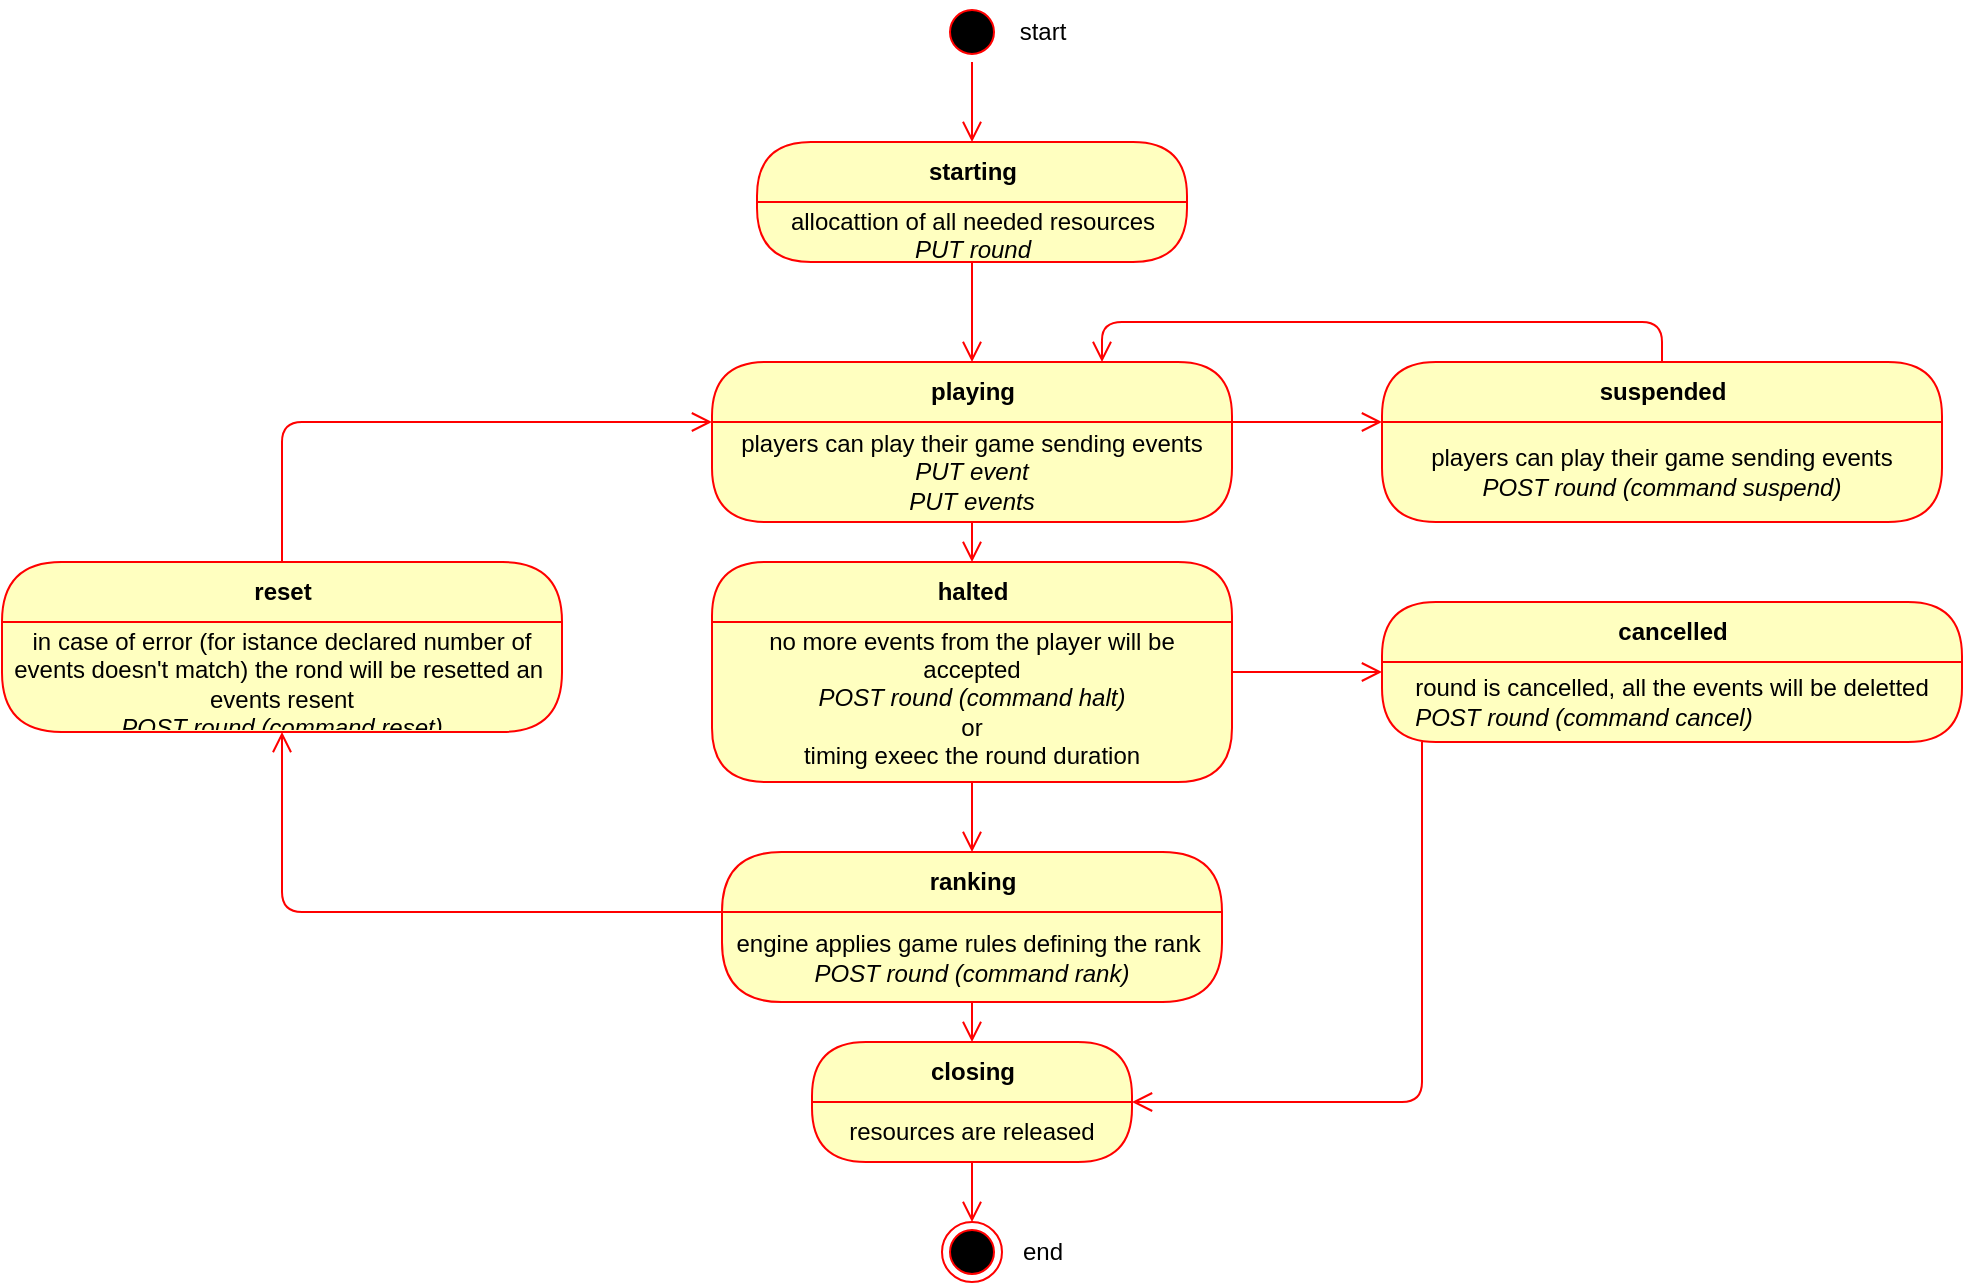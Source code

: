 <mxfile version="13.7.5" type="device"><diagram id="vJ_TFgI8XfZX8rp0Sn7a" name="Page-1"><mxGraphModel dx="1343" dy="579" grid="1" gridSize="10" guides="1" tooltips="1" connect="1" arrows="1" fold="1" page="1" pageScale="1" pageWidth="827" pageHeight="1169" math="0" shadow="0"><root><mxCell id="0"/><mxCell id="1" parent="0"/><mxCell id="LhEYuCG34ZNg1paFjWt6-2" value="starting" style="text;html=1;align=center;verticalAlign=middle;resizable=0;points=[];autosize=1;" vertex="1" parent="1"><mxGeometry x="300" y="170" width="50" height="20" as="geometry"/></mxCell><mxCell id="LhEYuCG34ZNg1paFjWt6-3" value="" style="ellipse;html=1;shape=startState;fillColor=#000000;strokeColor=#ff0000;direction=south;" vertex="1" parent="1"><mxGeometry x="260" y="100" width="30" height="30" as="geometry"/></mxCell><mxCell id="LhEYuCG34ZNg1paFjWt6-4" value="" style="edgeStyle=orthogonalEdgeStyle;html=1;verticalAlign=bottom;endArrow=open;endSize=8;strokeColor=#ff0000;" edge="1" source="LhEYuCG34ZNg1paFjWt6-3" parent="1" target="LhEYuCG34ZNg1paFjWt6-40"><mxGeometry relative="1" as="geometry"><mxPoint x="275" y="290" as="targetPoint"/></mxGeometry></mxCell><mxCell id="LhEYuCG34ZNg1paFjWt6-39" style="edgeStyle=orthogonalEdgeStyle;rounded=1;orthogonalLoop=1;jettySize=auto;html=1;entryX=0.5;entryY=0;entryDx=0;entryDy=0;endArrow=open;endFill=0;endSize=8;strokeColor=#FF0000;" edge="1" parent="1" source="LhEYuCG34ZNg1paFjWt6-25" target="LhEYuCG34ZNg1paFjWt6-27"><mxGeometry relative="1" as="geometry"/></mxCell><mxCell id="LhEYuCG34ZNg1paFjWt6-25" value="ranking" style="swimlane;html=1;fontStyle=1;align=center;verticalAlign=middle;childLayout=stackLayout;horizontal=1;startSize=30;horizontalStack=0;resizeParent=0;resizeLast=1;container=0;fontColor=#000000;collapsible=0;rounded=1;arcSize=33;strokeColor=#ff0000;fillColor=#ffffc0;swimlaneFillColor=#ffffc0;dropTarget=0;" vertex="1" parent="1"><mxGeometry x="150" y="525" width="250" height="75" as="geometry"/></mxCell><mxCell id="LhEYuCG34ZNg1paFjWt6-26" value="&lt;span style=&quot;text-align: left&quot;&gt;engine applies game rules defining the rank&amp;nbsp;&lt;br&gt;&lt;/span&gt;&lt;i style=&quot;text-align: left&quot;&gt;POST round (command rank)&lt;/i&gt;&lt;span style=&quot;text-align: left&quot;&gt;&lt;br&gt;&lt;/span&gt;" style="text;html=1;strokeColor=none;fillColor=none;align=center;verticalAlign=middle;spacingLeft=4;spacingRight=4;whiteSpace=wrap;overflow=hidden;rotatable=0;fontColor=#000000;" vertex="1" parent="LhEYuCG34ZNg1paFjWt6-25"><mxGeometry y="30" width="250" height="45" as="geometry"/></mxCell><mxCell id="LhEYuCG34ZNg1paFjWt6-43" style="edgeStyle=orthogonalEdgeStyle;rounded=1;orthogonalLoop=1;jettySize=auto;html=1;endArrow=open;endFill=0;endSize=8;strokeColor=#FF0000;" edge="1" parent="1" source="LhEYuCG34ZNg1paFjWt6-27" target="LhEYuCG34ZNg1paFjWt6-30"><mxGeometry relative="1" as="geometry"/></mxCell><mxCell id="LhEYuCG34ZNg1paFjWt6-27" value="closing" style="swimlane;html=1;fontStyle=1;align=center;verticalAlign=middle;childLayout=stackLayout;horizontal=1;startSize=30;horizontalStack=0;resizeParent=0;resizeLast=1;container=0;fontColor=#000000;collapsible=0;rounded=1;arcSize=30;strokeColor=#ff0000;fillColor=#ffffc0;swimlaneFillColor=#ffffc0;dropTarget=0;" vertex="1" parent="1"><mxGeometry x="195" y="620" width="160" height="60" as="geometry"/></mxCell><mxCell id="LhEYuCG34ZNg1paFjWt6-28" value="&lt;span style=&quot;text-align: left&quot;&gt;resources are released&lt;/span&gt;" style="text;html=1;strokeColor=none;fillColor=none;align=center;verticalAlign=middle;spacingLeft=4;spacingRight=4;whiteSpace=wrap;overflow=hidden;rotatable=0;fontColor=#000000;" vertex="1" parent="LhEYuCG34ZNg1paFjWt6-27"><mxGeometry y="30" width="160" height="30" as="geometry"/></mxCell><mxCell id="LhEYuCG34ZNg1paFjWt6-30" value="" style="ellipse;html=1;shape=endState;fillColor=#000000;strokeColor=#ff0000;" vertex="1" parent="1"><mxGeometry x="260" y="710" width="30" height="30" as="geometry"/></mxCell><mxCell id="LhEYuCG34ZNg1paFjWt6-31" value="end" style="text;html=1;align=center;verticalAlign=middle;resizable=0;points=[];autosize=1;" vertex="1" parent="1"><mxGeometry x="290" y="715" width="40" height="20" as="geometry"/></mxCell><mxCell id="LhEYuCG34ZNg1paFjWt6-37" style="edgeStyle=orthogonalEdgeStyle;rounded=1;orthogonalLoop=1;jettySize=auto;html=1;entryX=0.5;entryY=0;entryDx=0;entryDy=0;endArrow=open;endFill=0;endSize=8;strokeColor=#FF0000;" edge="1" parent="1" source="LhEYuCG34ZNg1paFjWt6-14" target="LhEYuCG34ZNg1paFjWt6-22"><mxGeometry relative="1" as="geometry"/></mxCell><mxCell id="LhEYuCG34ZNg1paFjWt6-38" style="edgeStyle=orthogonalEdgeStyle;rounded=1;orthogonalLoop=1;jettySize=auto;html=1;endArrow=open;endFill=0;endSize=8;strokeColor=#FF0000;" edge="1" parent="1" source="LhEYuCG34ZNg1paFjWt6-23" target="LhEYuCG34ZNg1paFjWt6-25"><mxGeometry relative="1" as="geometry"/></mxCell><mxCell id="LhEYuCG34ZNg1paFjWt6-42" style="edgeStyle=orthogonalEdgeStyle;rounded=1;orthogonalLoop=1;jettySize=auto;html=1;endArrow=open;endFill=0;endSize=8;strokeColor=#FF0000;" edge="1" parent="1" source="LhEYuCG34ZNg1paFjWt6-41" target="LhEYuCG34ZNg1paFjWt6-13"><mxGeometry relative="1" as="geometry"/></mxCell><mxCell id="LhEYuCG34ZNg1paFjWt6-44" value="start" style="text;html=1;align=center;verticalAlign=middle;resizable=0;points=[];autosize=1;" vertex="1" parent="1"><mxGeometry x="290" y="105" width="40" height="20" as="geometry"/></mxCell><mxCell id="LhEYuCG34ZNg1paFjWt6-50" style="edgeStyle=orthogonalEdgeStyle;rounded=1;orthogonalLoop=1;jettySize=auto;html=1;endArrow=open;endFill=0;endSize=8;strokeColor=#FF0000;" edge="1" parent="1" source="LhEYuCG34ZNg1paFjWt6-22" target="LhEYuCG34ZNg1paFjWt6-33"><mxGeometry relative="1" as="geometry"/></mxCell><mxCell id="LhEYuCG34ZNg1paFjWt6-49" style="edgeStyle=orthogonalEdgeStyle;rounded=1;orthogonalLoop=1;jettySize=auto;html=1;entryX=0;entryY=0;entryDx=0;entryDy=0;endArrow=open;endFill=0;endSize=8;strokeColor=#FF0000;exitX=0.5;exitY=0;exitDx=0;exitDy=0;" edge="1" parent="1" source="LhEYuCG34ZNg1paFjWt6-46" target="LhEYuCG34ZNg1paFjWt6-14"><mxGeometry relative="1" as="geometry"><Array as="points"><mxPoint x="-70" y="310"/></Array></mxGeometry></mxCell><mxCell id="LhEYuCG34ZNg1paFjWt6-48" style="edgeStyle=orthogonalEdgeStyle;rounded=1;orthogonalLoop=1;jettySize=auto;html=1;endArrow=open;endFill=0;endSize=8;strokeColor=#FF0000;exitX=0;exitY=0;exitDx=0;exitDy=0;entryX=0.5;entryY=1;entryDx=0;entryDy=0;" edge="1" parent="1" source="LhEYuCG34ZNg1paFjWt6-26" target="LhEYuCG34ZNg1paFjWt6-47"><mxGeometry relative="1" as="geometry"><mxPoint x="-10" y="466" as="targetPoint"/><Array as="points"><mxPoint x="-70" y="555"/></Array></mxGeometry></mxCell><mxCell id="LhEYuCG34ZNg1paFjWt6-51" style="edgeStyle=orthogonalEdgeStyle;rounded=1;orthogonalLoop=1;jettySize=auto;html=1;entryX=1;entryY=0;entryDx=0;entryDy=0;endArrow=open;endFill=0;endSize=8;strokeColor=#FF0000;" edge="1" parent="1" source="LhEYuCG34ZNg1paFjWt6-34" target="LhEYuCG34ZNg1paFjWt6-28"><mxGeometry relative="1" as="geometry"><Array as="points"><mxPoint x="500" y="650"/></Array></mxGeometry></mxCell><mxCell id="LhEYuCG34ZNg1paFjWt6-56" style="edgeStyle=orthogonalEdgeStyle;rounded=1;orthogonalLoop=1;jettySize=auto;html=1;entryX=0.75;entryY=0;entryDx=0;entryDy=0;endArrow=open;endFill=0;endSize=8;strokeColor=#FF0000;exitX=0.5;exitY=0;exitDx=0;exitDy=0;" edge="1" parent="1" source="LhEYuCG34ZNg1paFjWt6-53" target="LhEYuCG34ZNg1paFjWt6-13"><mxGeometry relative="1" as="geometry"/></mxCell><mxCell id="LhEYuCG34ZNg1paFjWt6-55" style="edgeStyle=orthogonalEdgeStyle;rounded=1;orthogonalLoop=1;jettySize=auto;html=1;entryX=0;entryY=0;entryDx=0;entryDy=0;endArrow=open;endFill=0;endSize=8;strokeColor=#FF0000;exitX=1;exitY=0;exitDx=0;exitDy=0;" edge="1" parent="1" source="LhEYuCG34ZNg1paFjWt6-14" target="LhEYuCG34ZNg1paFjWt6-54"><mxGeometry relative="1" as="geometry"><Array as="points"><mxPoint x="390" y="310"/><mxPoint x="390" y="310"/></Array></mxGeometry></mxCell><mxCell id="LhEYuCG34ZNg1paFjWt6-40" value="starting" style="swimlane;html=1;fontStyle=1;align=center;verticalAlign=middle;childLayout=stackLayout;horizontal=1;startSize=30;horizontalStack=0;resizeParent=0;resizeLast=1;container=0;fontColor=#000000;collapsible=0;rounded=1;arcSize=30;strokeColor=#ff0000;fillColor=#ffffc0;swimlaneFillColor=#ffffc0;dropTarget=0;" vertex="1" parent="1"><mxGeometry x="167.5" y="170" width="215" height="60" as="geometry"/></mxCell><mxCell id="LhEYuCG34ZNg1paFjWt6-41" value="&lt;span style=&quot;text-align: left&quot;&gt;allocattion of all needed resources&lt;br&gt;&lt;i&gt;PUT round&lt;/i&gt;&lt;br&gt;&lt;/span&gt;" style="text;html=1;strokeColor=none;fillColor=none;align=center;verticalAlign=middle;spacingLeft=4;spacingRight=4;whiteSpace=wrap;overflow=hidden;rotatable=0;fontColor=#000000;" vertex="1" parent="LhEYuCG34ZNg1paFjWt6-40"><mxGeometry y="30" width="215" height="30" as="geometry"/></mxCell><mxCell id="LhEYuCG34ZNg1paFjWt6-13" value="playing" style="swimlane;html=1;fontStyle=1;align=center;verticalAlign=middle;childLayout=stackLayout;horizontal=1;startSize=30;horizontalStack=0;resizeParent=0;resizeLast=1;container=0;fontColor=#000000;collapsible=0;rounded=1;arcSize=30;strokeColor=#ff0000;fillColor=#ffffc0;swimlaneFillColor=#ffffc0;dropTarget=0;" vertex="1" parent="1"><mxGeometry x="145" y="280" width="260" height="80" as="geometry"/></mxCell><mxCell id="LhEYuCG34ZNg1paFjWt6-14" value="&lt;span style=&quot;text-align: left&quot;&gt;players can play their game sending events&lt;br&gt;&lt;i&gt;PUT event&lt;br&gt;PUT events&lt;/i&gt;&lt;br&gt;&lt;/span&gt;" style="text;html=1;strokeColor=none;fillColor=none;align=center;verticalAlign=middle;spacingLeft=4;spacingRight=4;whiteSpace=wrap;overflow=hidden;rotatable=0;fontColor=#000000;" vertex="1" parent="LhEYuCG34ZNg1paFjWt6-13"><mxGeometry y="30" width="260" height="50" as="geometry"/></mxCell><mxCell id="LhEYuCG34ZNg1paFjWt6-53" value="suspended" style="swimlane;html=1;fontStyle=1;align=center;verticalAlign=middle;childLayout=stackLayout;horizontal=1;startSize=30;horizontalStack=0;resizeParent=0;resizeLast=1;container=0;fontColor=#000000;collapsible=0;rounded=1;arcSize=30;strokeColor=#ff0000;fillColor=#ffffc0;swimlaneFillColor=#ffffc0;dropTarget=0;" vertex="1" parent="1"><mxGeometry x="480" y="280" width="280" height="80" as="geometry"/></mxCell><mxCell id="LhEYuCG34ZNg1paFjWt6-54" value="&lt;span style=&quot;text-align: left&quot;&gt;players can play their game sending events&lt;br&gt;&lt;i&gt;POST round (command suspend)&lt;/i&gt;&lt;br&gt;&lt;/span&gt;" style="text;html=1;strokeColor=none;fillColor=none;align=center;verticalAlign=middle;spacingLeft=4;spacingRight=4;whiteSpace=wrap;overflow=hidden;rotatable=0;fontColor=#000000;" vertex="1" parent="LhEYuCG34ZNg1paFjWt6-53"><mxGeometry y="30" width="280" height="50" as="geometry"/></mxCell><mxCell id="LhEYuCG34ZNg1paFjWt6-33" value="cancelled" style="swimlane;html=1;fontStyle=1;align=center;verticalAlign=middle;childLayout=stackLayout;horizontal=1;startSize=30;horizontalStack=0;resizeParent=0;resizeLast=1;container=0;fontColor=#000000;collapsible=0;rounded=1;arcSize=30;strokeColor=#ff0000;fillColor=#ffffc0;swimlaneFillColor=#ffffc0;dropTarget=0;" vertex="1" parent="1"><mxGeometry x="480" y="400" width="290" height="70" as="geometry"/></mxCell><mxCell id="LhEYuCG34ZNg1paFjWt6-34" value="&lt;div style=&quot;text-align: left&quot;&gt;&lt;span&gt;round is cancelled, all the events will be deletted&lt;/span&gt;&lt;/div&gt;&lt;div style=&quot;text-align: left&quot;&gt;&lt;i&gt;POST round (command cancel)&lt;/i&gt;&lt;span&gt;&lt;br&gt;&lt;/span&gt;&lt;/div&gt;" style="text;html=1;strokeColor=none;fillColor=none;align=center;verticalAlign=middle;spacingLeft=4;spacingRight=4;whiteSpace=wrap;overflow=hidden;rotatable=0;fontColor=#000000;" vertex="1" parent="LhEYuCG34ZNg1paFjWt6-33"><mxGeometry y="30" width="290" height="40" as="geometry"/></mxCell><mxCell id="LhEYuCG34ZNg1paFjWt6-22" value="halted" style="swimlane;html=1;fontStyle=1;align=center;verticalAlign=middle;childLayout=stackLayout;horizontal=1;startSize=30;horizontalStack=0;resizeParent=0;resizeLast=1;container=0;fontColor=#000000;collapsible=0;rounded=1;arcSize=30;strokeColor=#ff0000;fillColor=#ffffc0;swimlaneFillColor=#ffffc0;dropTarget=0;" vertex="1" parent="1"><mxGeometry x="145" y="380" width="260" height="110" as="geometry"/></mxCell><mxCell id="LhEYuCG34ZNg1paFjWt6-23" value="&lt;span style=&quot;text-align: left&quot;&gt;no more events from the player will be accepted&lt;br&gt;&lt;/span&gt;&lt;i style=&quot;text-align: left&quot;&gt;POST round (command halt)&lt;br&gt;&lt;/i&gt;&lt;span style=&quot;text-align: left&quot;&gt;or&lt;br&gt;timing exeec the round duration&lt;br&gt;&lt;br&gt;&lt;/span&gt;" style="text;html=1;strokeColor=none;fillColor=none;align=center;verticalAlign=middle;spacingLeft=4;spacingRight=4;whiteSpace=wrap;overflow=hidden;rotatable=0;fontColor=#000000;" vertex="1" parent="LhEYuCG34ZNg1paFjWt6-22"><mxGeometry y="30" width="260" height="80" as="geometry"/></mxCell><mxCell id="LhEYuCG34ZNg1paFjWt6-46" value="reset" style="swimlane;html=1;fontStyle=1;align=center;verticalAlign=middle;childLayout=stackLayout;horizontal=1;startSize=30;horizontalStack=0;resizeParent=0;resizeLast=1;container=0;fontColor=#000000;collapsible=0;rounded=1;arcSize=33;strokeColor=#ff0000;fillColor=#ffffc0;swimlaneFillColor=#ffffc0;dropTarget=0;" vertex="1" parent="1"><mxGeometry x="-210" y="380" width="280" height="85" as="geometry"/></mxCell><mxCell id="LhEYuCG34ZNg1paFjWt6-47" value="&lt;span style=&quot;text-align: left&quot;&gt;in case of error (for istance declared number of events doesn't match) the rond will be resetted an&amp;nbsp;&lt;br&gt;events resent&lt;br&gt;&lt;/span&gt;&lt;i style=&quot;text-align: left&quot;&gt;POST round (command reset)&lt;/i&gt;&lt;span style=&quot;text-align: left&quot;&gt;&lt;br&gt;&lt;/span&gt;" style="text;html=1;strokeColor=none;fillColor=none;align=center;verticalAlign=middle;spacingLeft=4;spacingRight=4;whiteSpace=wrap;overflow=hidden;rotatable=0;fontColor=#000000;" vertex="1" parent="LhEYuCG34ZNg1paFjWt6-46"><mxGeometry y="30" width="280" height="55" as="geometry"/></mxCell></root></mxGraphModel></diagram></mxfile>